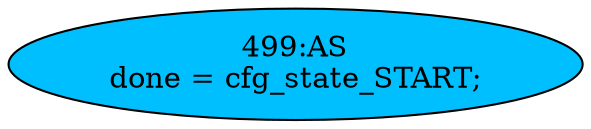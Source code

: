 strict digraph "" {
	node [label="\N"];
	"499:AS"	 [ast="<pyverilog.vparser.ast.Assign object at 0x7f1e4d7f4090>",
		def_var="['done']",
		fillcolor=deepskyblue,
		label="499:AS
done = cfg_state_START;",
		statements="[]",
		style=filled,
		typ=Assign,
		use_var="['cfg_state_START']"];
}
